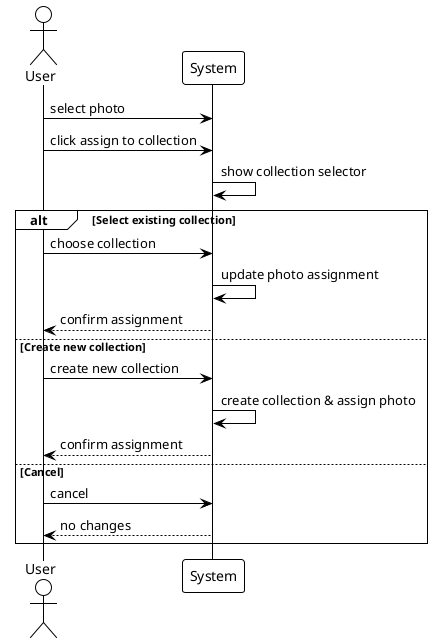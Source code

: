 @startuml UC003
!theme plain

actor User
participant System

User -> System : select photo
User -> System : click assign to collection
System -> System : show collection selector

alt Select existing collection
    User -> System : choose collection
    System -> System : update photo assignment
    System --> User : confirm assignment
else Create new collection
    User -> System : create new collection
    System -> System : create collection & assign photo
    System --> User : confirm assignment
else Cancel
    User -> System : cancel
    System --> User : no changes
end

@enduml
